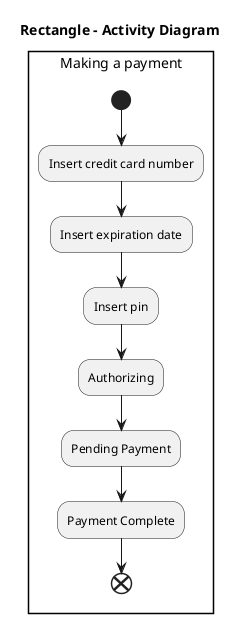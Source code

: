 @startuml Rectangle

title Rectangle - Activity Diagram

rectangle Making a payment {

start

:Insert credit card number;
:Insert expiration date;
:Insert pin;
:Authorizing;
:Pending Payment;
:Payment Complete;

end
}

@enduml